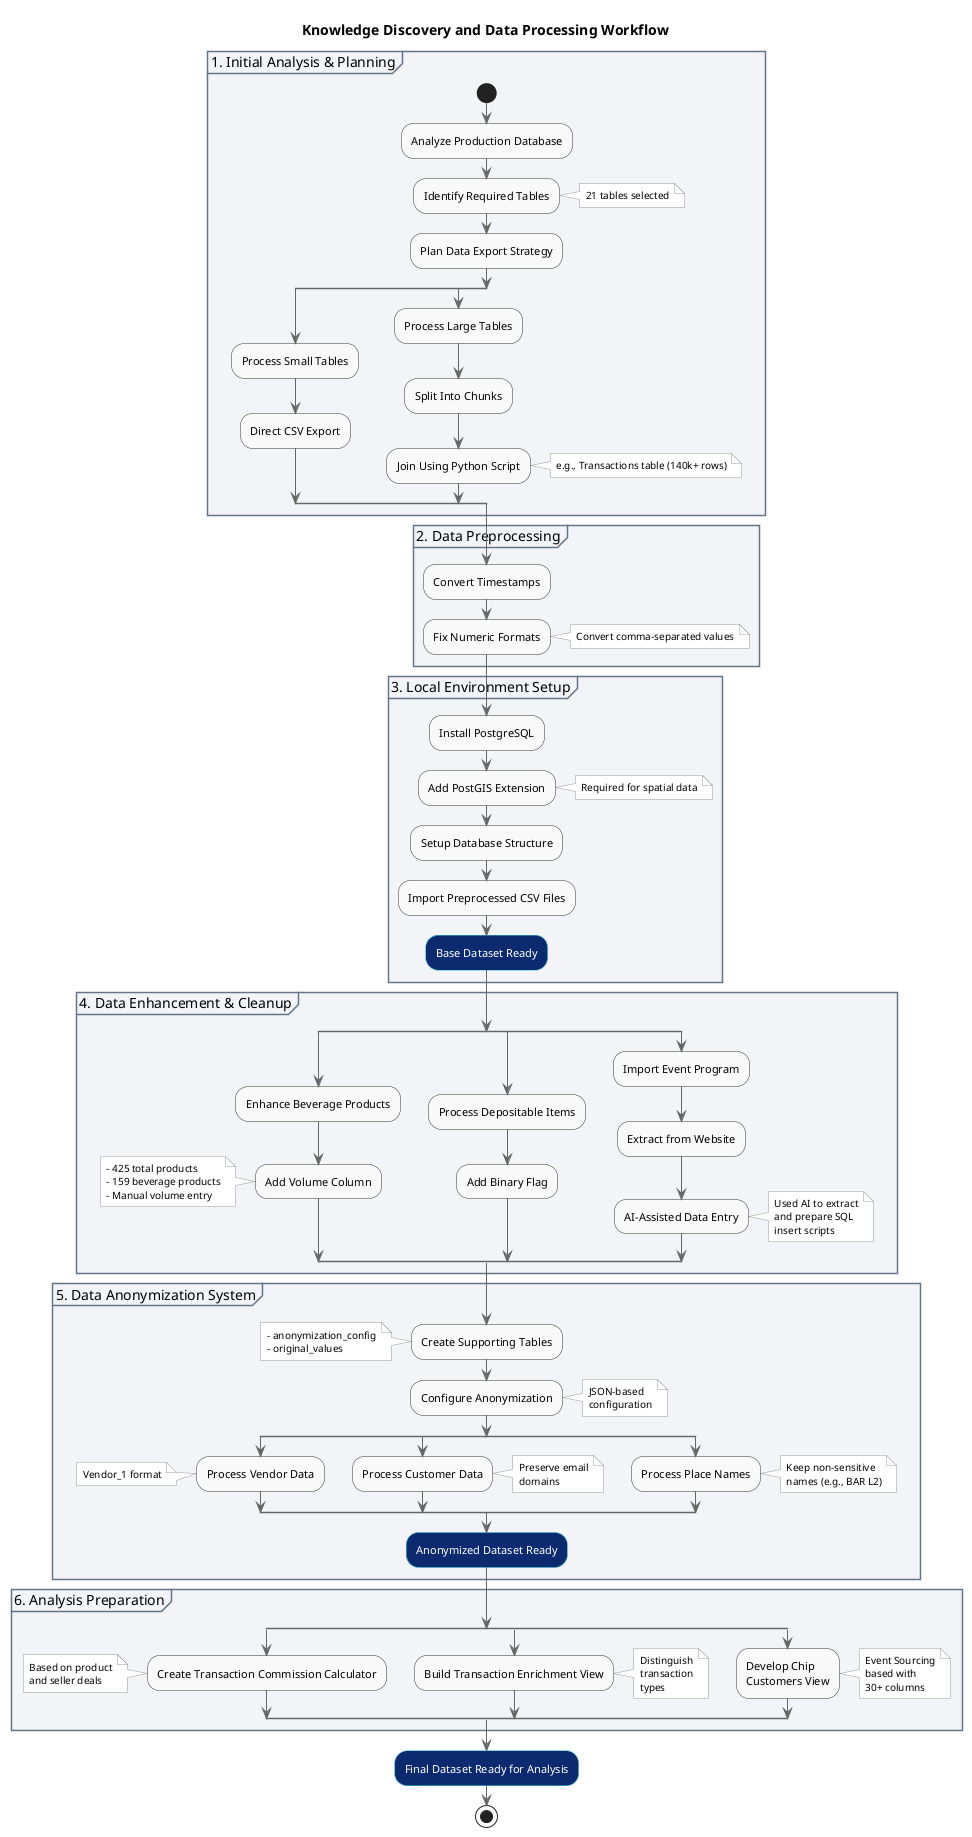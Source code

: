@startuml
skinparam ActivityBackgroundColor #f9f9f9
skinparam ActivityBorderColor #333
skinparam ArrowColor #666
skinparam ActivityFontSize 11
skinparam NoteBorderColor #999
skinparam NoteBackgroundColor #fff
skinparam NoteFontSize 10

' Define specific activity styles
skinparam activity {
    BackgroundColor<<milestone>> #0B2A70
    FontColor<<milestone>> #FFF
    BorderColor<<milestone>> #40C8D3
}

skinparam partition {
    BackgroundColor #F3F4F8
    BorderColor #64748b
}

title Knowledge Discovery and Data Processing Workflow

partition "1. Initial Analysis & Planning" {
    start
    :Analyze Production Database;
    :Identify Required Tables;
    note right: 21 tables selected
    :Plan Data Export Strategy;

    split
        :Process Small Tables;
        :Direct CSV Export;
    split again
        :Process Large Tables;
        :Split Into Chunks;
        :Join Using Python Script;
        note right: e.g., Transactions table (140k+ rows)
    end split
}

partition "2. Data Preprocessing" {
    :Convert Timestamps;
    :Fix Numeric Formats;
    note right: Convert comma-separated values
}

partition "3. Local Environment Setup" {
    :Install PostgreSQL;
    :Add PostGIS Extension;
    note right: Required for spatial data
    :Setup Database Structure;
    :Import Preprocessed CSV Files;
    :Base Dataset Ready;<<milestone>>
}

partition "4. Data Enhancement & Cleanup" {
    split
        :Enhance Beverage Products;
        :Add Volume Column;
        note left
            - 425 total products
            - 159 beverage products
            - Manual volume entry
        end note
    split again
        :Process Depositable Items;
        :Add Binary Flag;
    split again
        :Import Event Program;
        :Extract from Website;
        :AI-Assisted Data Entry;
        note right
            Used AI to extract
            and prepare SQL
            insert scripts
        end note
    end split
}

partition "5. Data Anonymization System" {
    :Create Supporting Tables;
    note left
        - anonymization_config
        - original_values
    end note
    :Configure Anonymization;
    note right
        JSON-based
        configuration
    end note

    split
        :Process Vendor Data;
        note left: Vendor_1 format
    split again
        :Process Customer Data;
        note right
            Preserve email
            domains
        end note
    split again
        :Process Place Names;
        note right
            Keep non-sensitive
            names (e.g., BAR L2)
        end note
    end split
    :Anonymized Dataset Ready;<<milestone>>
}

partition "6. Analysis Preparation" {
    split
        :Create Transaction Commission Calculator;
        note left
            Based on product
            and seller deals
        end note
    split again
        :Build Transaction Enrichment View;
        note right
            Distinguish
            transaction
            types
        end note
    split again
        :Develop Chip
        Customers View;
        note right
            Event Sourcing
            based with
            30+ columns
        end note
    end split
}

:Final Dataset Ready for Analysis;<<milestone>>
stop

@enduml
